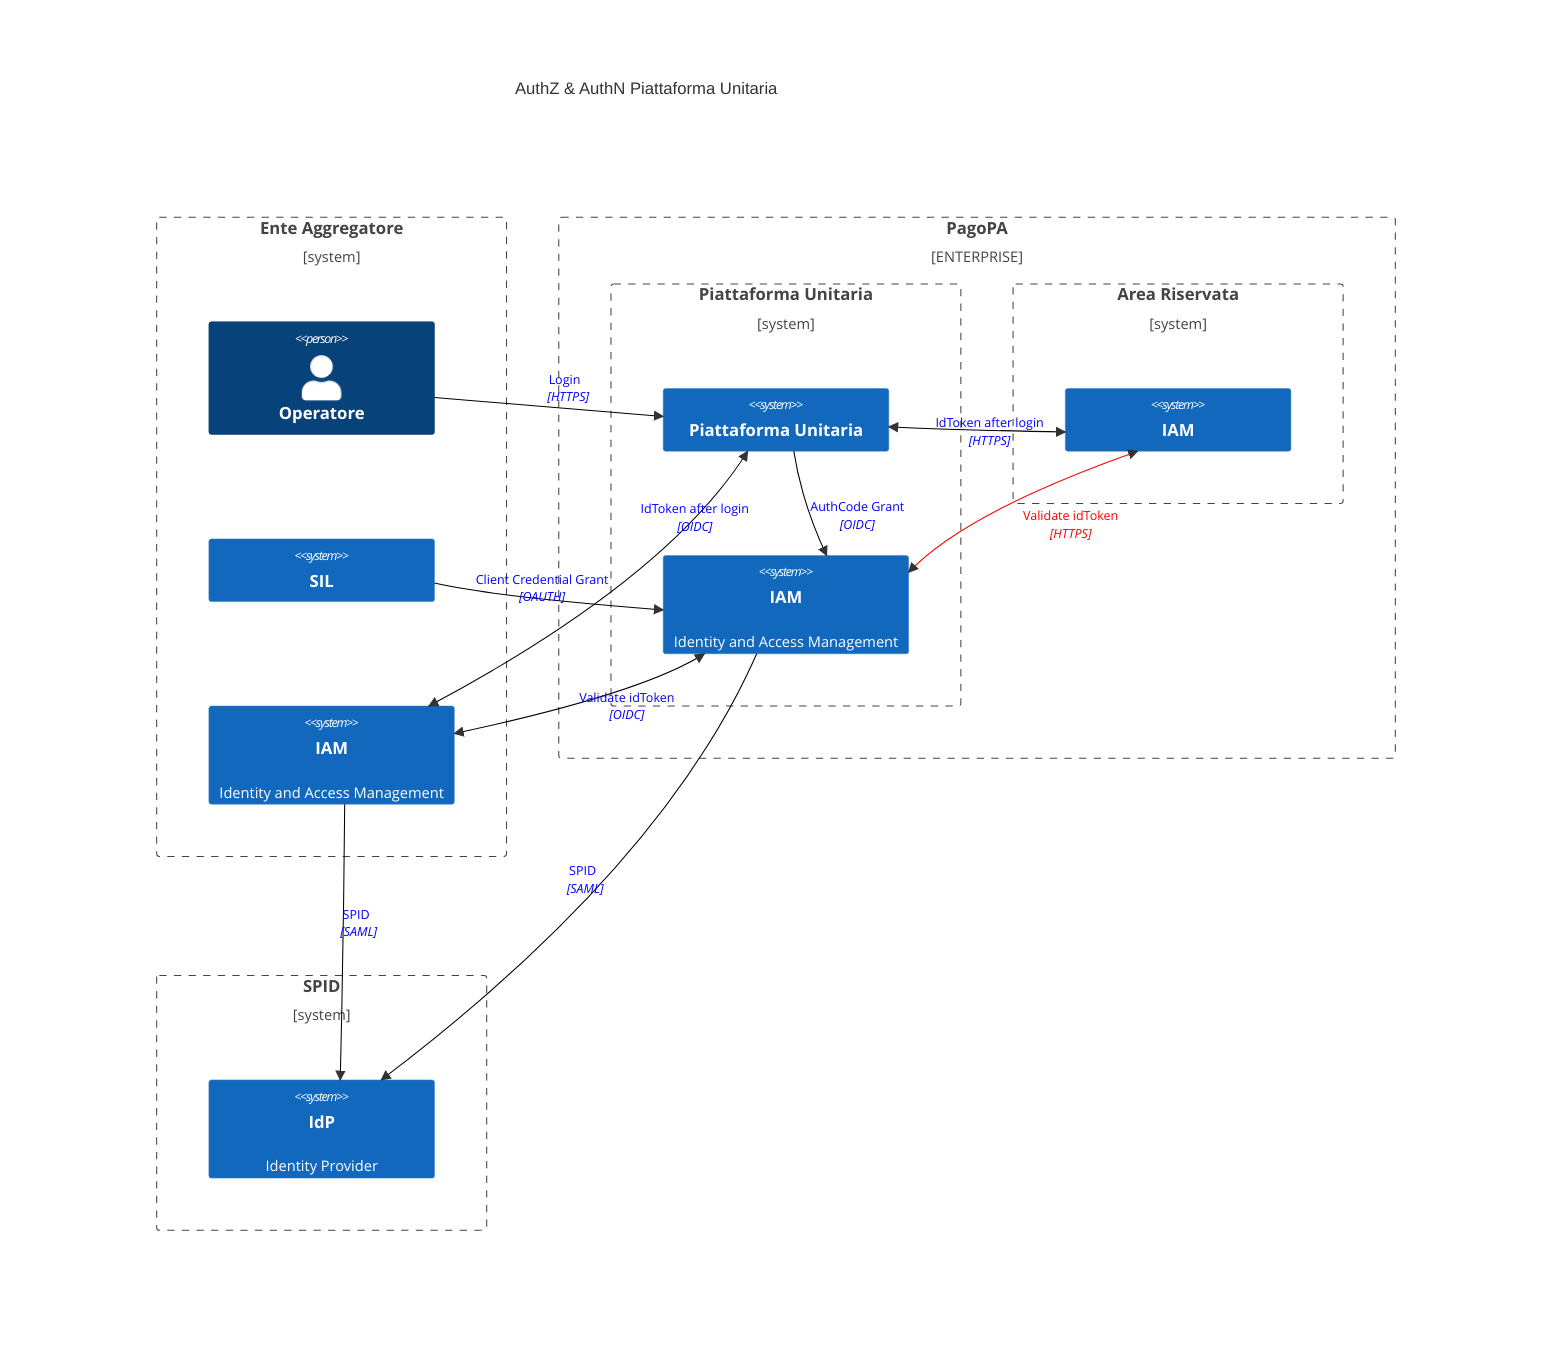 C4Context
    title AuthZ & AuthN Piattaforma Unitaria

    UpdateLayoutConfig($c4ShapeInRow="1", $c4BoundaryInRow="2")

    Boundary(regione, "Ente Aggregatore") {
        Person(ea_op, "Operatore")
        System(ea_sil, "SIL")
        System(ea_iam, "IAM", "Identity and Access Management")
    }

    Enterprise_Boundary(repo, "PagoPA") {
        Boundary(pu, "Piattaforma Unitaria") {
            System(pu_app, "Piattaforma Unitaria")
            System(pu_iam, "IAM", "Identity and Access Management")
        }
        Boundary(selfcare, "Area Riservata") {
            System(sc, "IAM")
        }
    }

    Boundary(spid, "SPID") {
        System(spid_idp, "IdP", "Identity Provider")
    }

    Rel(ea_op, pu_app, "Login", "HTTPS")
    UpdateRelStyle(ea_op, pu_app, $textColor="blue", $lineColor="black", $offsetX="0", $offsetY="-30")

    BiRel(pu_app, ea_iam, "IdToken after login", "OIDC")
    UpdateRelStyle(pu_app, ea_iam, $textColor="blue", $lineColor="black", $offsetX="50", $offsetY="-70")

    BiRel(pu_app, sc, "IdToken after login", "HTTPS")
    UpdateRelStyle(pu_app, sc, $textColor="blue", $lineColor="black", $offsetX="-40", $offsetY="-10")

    Rel(pu_app, pu_iam, "TokenExchange", "OAUTH")
    UpdateRelStyle(pu_app, pu_iam, $textColor="blue", $lineColor="black", $offsetX="-20", $offsetY="00")

    Rel(pu_app, pu_iam, "AuthCode Grant", "OIDC")
    UpdateRelStyle(pu_app, pu_iam, $textColor="blue", $lineColor="black", $offsetX="00", $offsetY="00")

    Rel(pu_iam, spid_idp, "SPID", "SAML")
    UpdateRelStyle(pu_iam, spid_idp, $textColor="blue", $lineColor="black", $offsetX="00", $offsetY="00")

    Rel(ea_iam, spid_idp, "SPID", "SAML")
    UpdateRelStyle(ea_iam, spid_idp, $textColor="blue", $lineColor="black", $offsetX="00", $offsetY="-30")

    Rel(ea_sil, pu_iam, "Client Credential Grant", "OAUTH")
    UpdateRelStyle(ea_sil, pu_iam, $textColor="blue", $lineColor="black", $offsetX="-70", $offsetY="-20")

    BiRel(pu_iam, sc, "Validate idToken", "HTTPS")
    UpdateRelStyle(pu_iam, sc, $textColor="red", $lineColor="red", $offsetX="0", $offsetY="0")

    BiRel(pu_iam, ea_iam, "Validate idToken", "OIDC")
    UpdateRelStyle(pu_iam, ea_iam, $textColor="blue", $lineColor="black", $offsetX="0", $offsetY="0")